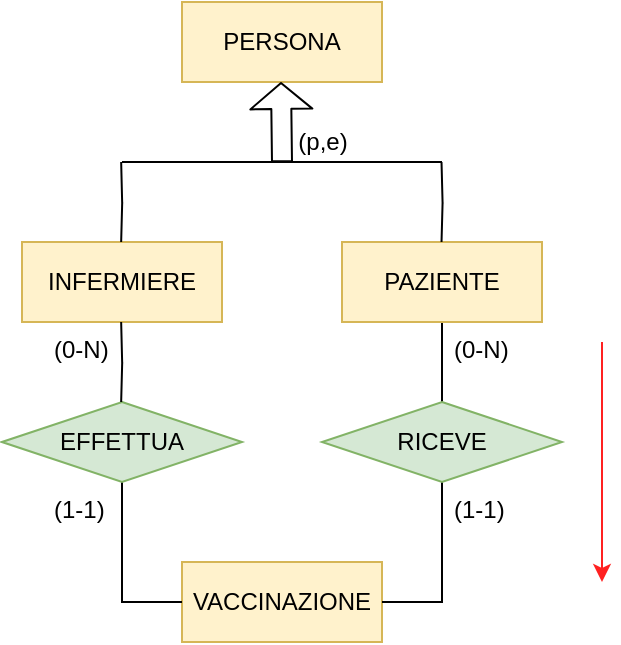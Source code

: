 <mxfile version="14.8.5" type="device"><diagram id="QbQQcN0SAOOBrE9AgQFX" name="Page-1"><mxGraphModel dx="1038" dy="529" grid="1" gridSize="10" guides="1" tooltips="1" connect="1" arrows="1" fold="1" page="1" pageScale="1" pageWidth="827" pageHeight="1169" math="0" shadow="0"><root><mxCell id="0"/><mxCell id="1" parent="0"/><mxCell id="dHP2cFrB0GIIFhWbW31G-1" value="PERSONA" style="whiteSpace=wrap;html=1;align=center;fillColor=#fff2cc;strokeColor=#d6b656;" vertex="1" parent="1"><mxGeometry x="350" y="190" width="100" height="40" as="geometry"/></mxCell><mxCell id="dHP2cFrB0GIIFhWbW31G-3" value="" style="shape=flexArrow;endArrow=classic;html=1;fontSize=9;endSize=4;" edge="1" parent="1"><mxGeometry width="50" height="50" relative="1" as="geometry"><mxPoint x="400" y="270" as="sourcePoint"/><mxPoint x="399.5" y="230" as="targetPoint"/></mxGeometry></mxCell><mxCell id="dHP2cFrB0GIIFhWbW31G-4" value="" style="endArrow=none;html=1;fontSize=9;endSize=4;" edge="1" parent="1"><mxGeometry width="50" height="50" relative="1" as="geometry"><mxPoint x="320" y="270" as="sourcePoint"/><mxPoint x="480" y="270" as="targetPoint"/></mxGeometry></mxCell><mxCell id="dHP2cFrB0GIIFhWbW31G-5" value="(p,e)" style="text;html=1;align=center;verticalAlign=middle;resizable=0;points=[];autosize=1;strokeColor=none;fontSize=12;" vertex="1" parent="1"><mxGeometry x="400" y="250" width="40" height="20" as="geometry"/></mxCell><mxCell id="dHP2cFrB0GIIFhWbW31G-6" value="INFERMIERE" style="whiteSpace=wrap;html=1;align=center;fontSize=12;fillColor=#fff2cc;strokeColor=#d6b656;" vertex="1" parent="1"><mxGeometry x="270" y="310" width="100" height="40" as="geometry"/></mxCell><mxCell id="dHP2cFrB0GIIFhWbW31G-7" style="edgeStyle=orthogonalEdgeStyle;rounded=0;orthogonalLoop=1;jettySize=auto;html=1;exitX=0.5;exitY=1;exitDx=0;exitDy=0;entryX=0.5;entryY=0;entryDx=0;entryDy=0;endArrow=none;endFill=0;" edge="1" parent="1" source="dHP2cFrB0GIIFhWbW31G-8" target="dHP2cFrB0GIIFhWbW31G-16"><mxGeometry relative="1" as="geometry"/></mxCell><mxCell id="dHP2cFrB0GIIFhWbW31G-8" value="PAZIENTE" style="whiteSpace=wrap;html=1;align=center;fontSize=12;fillColor=#fff2cc;strokeColor=#d6b656;" vertex="1" parent="1"><mxGeometry x="430" y="310" width="100" height="40" as="geometry"/></mxCell><mxCell id="dHP2cFrB0GIIFhWbW31G-12" value="VACCINAZIONE" style="whiteSpace=wrap;html=1;align=center;fillColor=#fff2cc;strokeColor=#d6b656;" vertex="1" parent="1"><mxGeometry x="350" y="470" width="100" height="40" as="geometry"/></mxCell><mxCell id="dHP2cFrB0GIIFhWbW31G-13" style="edgeStyle=orthogonalEdgeStyle;rounded=0;orthogonalLoop=1;jettySize=auto;html=1;exitX=0.5;exitY=1;exitDx=0;exitDy=0;entryX=0;entryY=0.5;entryDx=0;entryDy=0;endArrow=none;endFill=0;" edge="1" parent="1" source="dHP2cFrB0GIIFhWbW31G-14" target="dHP2cFrB0GIIFhWbW31G-12"><mxGeometry relative="1" as="geometry"/></mxCell><mxCell id="dHP2cFrB0GIIFhWbW31G-14" value="EFFETTUA" style="shape=rhombus;perimeter=rhombusPerimeter;whiteSpace=wrap;html=1;align=center;fillColor=#d5e8d4;strokeColor=#82b366;" vertex="1" parent="1"><mxGeometry x="260" y="390" width="120" height="40" as="geometry"/></mxCell><mxCell id="dHP2cFrB0GIIFhWbW31G-15" style="edgeStyle=orthogonalEdgeStyle;rounded=0;orthogonalLoop=1;jettySize=auto;html=1;exitX=0.5;exitY=1;exitDx=0;exitDy=0;entryX=1;entryY=0.5;entryDx=0;entryDy=0;endArrow=none;endFill=0;" edge="1" parent="1" source="dHP2cFrB0GIIFhWbW31G-16" target="dHP2cFrB0GIIFhWbW31G-12"><mxGeometry relative="1" as="geometry"/></mxCell><mxCell id="dHP2cFrB0GIIFhWbW31G-16" value="RICEVE" style="shape=rhombus;perimeter=rhombusPerimeter;whiteSpace=wrap;html=1;align=center;fillColor=#d5e8d4;strokeColor=#82b366;" vertex="1" parent="1"><mxGeometry x="420" y="390" width="120" height="40" as="geometry"/></mxCell><mxCell id="dHP2cFrB0GIIFhWbW31G-17" style="edgeStyle=orthogonalEdgeStyle;rounded=0;orthogonalLoop=1;jettySize=auto;html=1;exitX=0.5;exitY=0;exitDx=0;exitDy=0;entryX=0.5;entryY=1;entryDx=0;entryDy=0;fontSize=9;startArrow=none;startFill=0;endArrow=none;endFill=0;endSize=4;" edge="1" parent="1"><mxGeometry relative="1" as="geometry"><mxPoint x="319.58" y="310" as="sourcePoint"/><mxPoint x="319.58" y="270" as="targetPoint"/></mxGeometry></mxCell><mxCell id="dHP2cFrB0GIIFhWbW31G-18" style="edgeStyle=orthogonalEdgeStyle;rounded=0;orthogonalLoop=1;jettySize=auto;html=1;exitX=0.5;exitY=0;exitDx=0;exitDy=0;entryX=0.5;entryY=1;entryDx=0;entryDy=0;fontSize=9;startArrow=none;startFill=0;endArrow=none;endFill=0;endSize=4;" edge="1" parent="1"><mxGeometry relative="1" as="geometry"><mxPoint x="479.76" y="310" as="sourcePoint"/><mxPoint x="479.76" y="270" as="targetPoint"/></mxGeometry></mxCell><mxCell id="dHP2cFrB0GIIFhWbW31G-19" style="edgeStyle=orthogonalEdgeStyle;rounded=0;orthogonalLoop=1;jettySize=auto;html=1;exitX=0.5;exitY=0;exitDx=0;exitDy=0;entryX=0.5;entryY=1;entryDx=0;entryDy=0;fontSize=9;startArrow=none;startFill=0;endArrow=none;endFill=0;endSize=4;" edge="1" parent="1"><mxGeometry relative="1" as="geometry"><mxPoint x="319.58" y="390" as="sourcePoint"/><mxPoint x="319.58" y="350" as="targetPoint"/></mxGeometry></mxCell><mxCell id="dHP2cFrB0GIIFhWbW31G-53" value="(0-N)" style="text;strokeColor=none;fillColor=none;spacingLeft=4;spacingRight=4;overflow=hidden;rotatable=0;points=[[0,0.5],[1,0.5]];portConstraint=eastwest;fontSize=12;" vertex="1" parent="1"><mxGeometry x="280" y="350" width="40" height="30" as="geometry"/></mxCell><mxCell id="dHP2cFrB0GIIFhWbW31G-54" value="(0-N)" style="text;strokeColor=none;fillColor=none;spacingLeft=4;spacingRight=4;overflow=hidden;rotatable=0;points=[[0,0.5],[1,0.5]];portConstraint=eastwest;fontSize=12;" vertex="1" parent="1"><mxGeometry x="480" y="350" width="40" height="30" as="geometry"/></mxCell><mxCell id="dHP2cFrB0GIIFhWbW31G-55" value="(1-1)" style="text;strokeColor=none;fillColor=none;spacingLeft=4;spacingRight=4;overflow=hidden;rotatable=0;points=[[0,0.5],[1,0.5]];portConstraint=eastwest;fontSize=12;" vertex="1" parent="1"><mxGeometry x="280" y="430" width="40" height="30" as="geometry"/></mxCell><mxCell id="dHP2cFrB0GIIFhWbW31G-56" value="(1-1)" style="text;strokeColor=none;fillColor=none;spacingLeft=4;spacingRight=4;overflow=hidden;rotatable=0;points=[[0,0.5],[1,0.5]];portConstraint=eastwest;fontSize=12;" vertex="1" parent="1"><mxGeometry x="480" y="430" width="40" height="30" as="geometry"/></mxCell><mxCell id="dHP2cFrB0GIIFhWbW31G-65" value="" style="endArrow=classic;html=1;strokeColor=#FF2121;" edge="1" parent="1"><mxGeometry width="50" height="50" relative="1" as="geometry"><mxPoint x="560" y="360" as="sourcePoint"/><mxPoint x="560" y="480" as="targetPoint"/></mxGeometry></mxCell></root></mxGraphModel></diagram></mxfile>